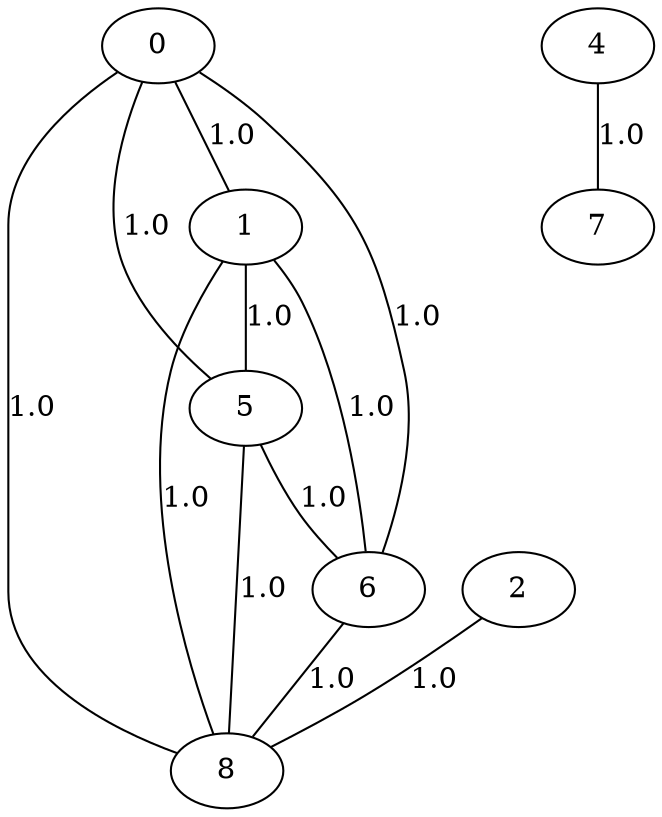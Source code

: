graph {
0 -- 1[label="1.0",weight="1.0"];
0 -- 5[label="1.0",weight="1.0"];
0 -- 6[label="1.0",weight="1.0"];
0 -- 8[label="1.0",weight="1.0"];
1 -- 5[label="1.0",weight="1.0"];
1 -- 6[label="1.0",weight="1.0"];
1 -- 8[label="1.0",weight="1.0"];
2 -- 8[label="1.0",weight="1.0"];
4 -- 7[label="1.0",weight="1.0"];
5 -- 6[label="1.0",weight="1.0"];
5 -- 8[label="1.0",weight="1.0"];
6 -- 8[label="1.0",weight="1.0"];
}

